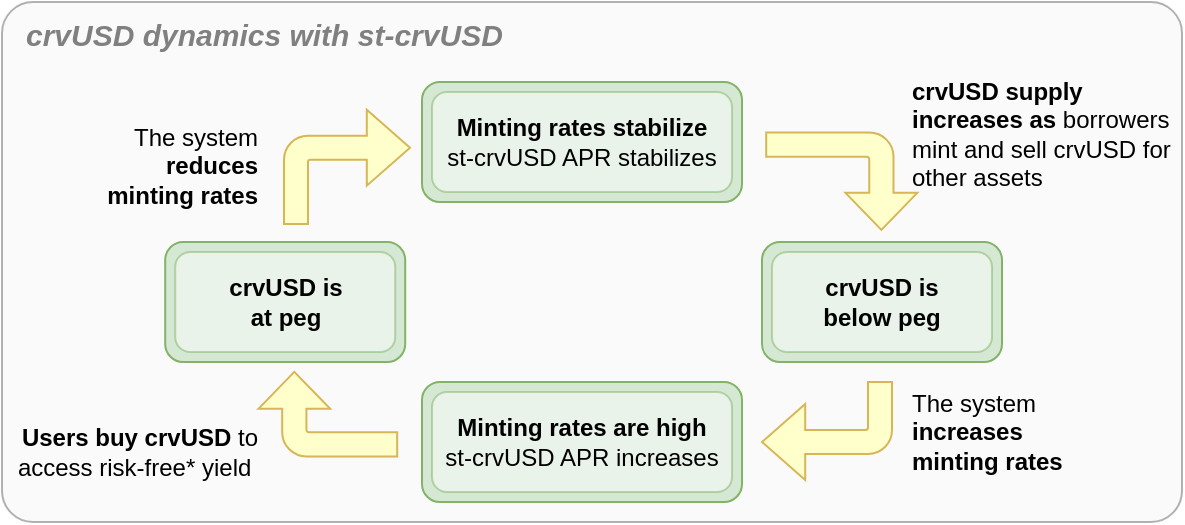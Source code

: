 <mxfile version="21.6.5" type="device">
  <diagram name="Page-1" id="bgyYiAvPLvNy4FUmHqp5">
    <mxGraphModel dx="650" dy="2401" grid="1" gridSize="10" guides="1" tooltips="1" connect="0" arrows="0" fold="1" page="1" pageScale="1" pageWidth="1060" pageHeight="2000" math="0" shadow="0">
      <root>
        <mxCell id="0" />
        <mxCell id="1" parent="0" />
        <mxCell id="_Hki0LezCygjLe85w0sc-36" value="" style="rounded=1;whiteSpace=wrap;html=1;arcSize=6;opacity=30;fillColor=#EDEDED;" parent="1" vertex="1">
          <mxGeometry x="170" y="-10" width="590" height="260" as="geometry" />
        </mxCell>
        <mxCell id="_Hki0LezCygjLe85w0sc-37" value="" style="rounded=1;whiteSpace=wrap;html=1;strokeWidth=1;fillColor=#d5e8d4;fontStyle=1;strokeColor=#82b366;" parent="1" vertex="1">
          <mxGeometry x="380" y="30" width="160" height="60" as="geometry" />
        </mxCell>
        <mxCell id="_Hki0LezCygjLe85w0sc-38" value="" style="rounded=1;whiteSpace=wrap;html=1;strokeWidth=1;fillColor=#d5e8d4;fontStyle=1;strokeColor=#82b366;" parent="1" vertex="1">
          <mxGeometry x="380" y="180" width="160" height="60" as="geometry" />
        </mxCell>
        <mxCell id="_Hki0LezCygjLe85w0sc-39" value="" style="rounded=1;whiteSpace=wrap;html=1;strokeWidth=1;fillColor=#d5e8d4;fontStyle=1;strokeColor=#82b366;" parent="1" vertex="1">
          <mxGeometry x="550" y="110" width="120" height="60" as="geometry" />
        </mxCell>
        <mxCell id="_Hki0LezCygjLe85w0sc-40" value="" style="rounded=1;whiteSpace=wrap;html=1;strokeWidth=1;fillColor=#d5e8d4;fontStyle=1;strokeColor=#82b366;" parent="1" vertex="1">
          <mxGeometry x="251.6" y="110" width="120" height="60" as="geometry" />
        </mxCell>
        <mxCell id="_Hki0LezCygjLe85w0sc-41" value="" style="html=1;shadow=0;dashed=0;align=center;verticalAlign=middle;shape=mxgraph.arrows2.bendArrow;dy=6.06;dx=18.51;notch=0;arrowHead=35.89;rounded=1;rotation=90;fillColor=#FFFFCC;fontColor=default;strokeColor=#d6b656;" parent="1" vertex="1">
          <mxGeometry x="565.53" y="41.83" width="48.68" height="75.53" as="geometry" />
        </mxCell>
        <mxCell id="_Hki0LezCygjLe85w0sc-42" value="" style="html=1;shadow=0;dashed=0;align=center;verticalAlign=middle;shape=mxgraph.arrows2.bendArrow;dy=6;dx=21.6;notch=0;arrowHead=38;rounded=1;rotation=-180;fillColor=#FFFFCC;fontColor=default;strokeColor=#d6b656;" parent="1" vertex="1">
          <mxGeometry x="550" y="180" width="65" height="49" as="geometry" />
        </mxCell>
        <mxCell id="_Hki0LezCygjLe85w0sc-43" value="&lt;b style=&quot;border-color: var(--border-color); text-align: right;&quot;&gt;crvUSD supply increases as&lt;/b&gt;&amp;nbsp;borrowers mint and sell crvUSD for other assets" style="text;html=1;strokeColor=none;fillColor=none;align=left;verticalAlign=middle;whiteSpace=wrap;rounded=0;" parent="1" vertex="1">
          <mxGeometry x="623.4" y="20.7" width="136.6" height="70" as="geometry" />
        </mxCell>
        <mxCell id="_Hki0LezCygjLe85w0sc-44" value="The system &lt;b&gt;increases minting rates&lt;/b&gt;" style="text;html=1;strokeColor=none;fillColor=none;align=left;verticalAlign=middle;whiteSpace=wrap;rounded=0;" parent="1" vertex="1">
          <mxGeometry x="623.4" y="170" width="80" height="70" as="geometry" />
        </mxCell>
        <mxCell id="_Hki0LezCygjLe85w0sc-45" value="&lt;b&gt;Users buy crvUSD&lt;/b&gt; to access risk-free* yield&amp;nbsp;" style="text;html=1;strokeColor=none;fillColor=none;align=right;verticalAlign=middle;whiteSpace=wrap;rounded=0;" parent="1" vertex="1">
          <mxGeometry x="170" y="190" width="130" height="50" as="geometry" />
        </mxCell>
        <mxCell id="_Hki0LezCygjLe85w0sc-46" value="The system &lt;b&gt;reduces minting rates&lt;/b&gt;" style="text;html=1;strokeColor=none;fillColor=none;align=right;verticalAlign=middle;whiteSpace=wrap;rounded=0;" parent="1" vertex="1">
          <mxGeometry x="220" y="37.41" width="80" height="70" as="geometry" />
        </mxCell>
        <mxCell id="_Hki0LezCygjLe85w0sc-47" value="" style="html=1;shadow=0;dashed=0;align=center;verticalAlign=middle;shape=mxgraph.arrows2.bendArrow;dy=6.06;dx=18.51;notch=0;arrowHead=35.89;rounded=1;rotation=-90;fillColor=#FFFFCC;fontColor=default;strokeColor=#d6b656;" parent="1" vertex="1">
          <mxGeometry x="311.75" y="161.37" width="42.3" height="69.38" as="geometry" />
        </mxCell>
        <mxCell id="_Hki0LezCygjLe85w0sc-48" value="" style="html=1;shadow=0;dashed=0;align=center;verticalAlign=middle;shape=mxgraph.arrows2.bendArrow;dy=6;dx=21.6;notch=0;arrowHead=38;rounded=1;rotation=0;fillColor=#FFFFCC;strokeColor=#d6b656;" parent="1" vertex="1">
          <mxGeometry x="311" y="43.82" width="63" height="57.18" as="geometry" />
        </mxCell>
        <mxCell id="_Hki0LezCygjLe85w0sc-49" value="&lt;font color=&quot;#808080&quot;&gt;crvUSD dynamics with st-crvUSD&amp;nbsp;&lt;/font&gt;" style="text;html=1;strokeColor=none;fillColor=none;align=left;verticalAlign=middle;whiteSpace=wrap;rounded=0;fontStyle=3;fontSize=15;" parent="1" vertex="1">
          <mxGeometry x="180" y="-9.3" width="250" height="30" as="geometry" />
        </mxCell>
        <mxCell id="C_-UnpjPcmYwV82vrgus-1" value="&lt;b&gt;Minting rates stabilize&lt;/b&gt;&lt;br&gt;st-crvUSD APR stabilizes" style="rounded=1;whiteSpace=wrap;html=1;fillColor=#FFFFFF;strokeColor=#82b366;opacity=50;" parent="1" vertex="1">
          <mxGeometry x="385" y="35" width="150" height="50" as="geometry" />
        </mxCell>
        <mxCell id="C_-UnpjPcmYwV82vrgus-2" value="&lt;b&gt;Minting rates are high&lt;/b&gt;&lt;br&gt;st-crvUSD APR increases" style="rounded=1;whiteSpace=wrap;html=1;fillColor=#FFFFFF;strokeColor=#82b366;opacity=50;" parent="1" vertex="1">
          <mxGeometry x="385" y="185" width="150" height="50" as="geometry" />
        </mxCell>
        <mxCell id="C_-UnpjPcmYwV82vrgus-3" value="&lt;b&gt;crvUSD is&lt;br&gt;below peg&lt;/b&gt;" style="rounded=1;whiteSpace=wrap;html=1;fillColor=#FFFFFF;strokeColor=#82b366;opacity=50;" parent="1" vertex="1">
          <mxGeometry x="555" y="115" width="110" height="50" as="geometry" />
        </mxCell>
        <mxCell id="C_-UnpjPcmYwV82vrgus-4" value="&lt;b&gt;crvUSD is&lt;br&gt;at peg&lt;/b&gt;" style="rounded=1;whiteSpace=wrap;html=1;fillColor=#FFFFFF;strokeColor=#82b366;opacity=50;" parent="1" vertex="1">
          <mxGeometry x="256.6" y="115" width="110" height="50" as="geometry" />
        </mxCell>
      </root>
    </mxGraphModel>
  </diagram>
</mxfile>
